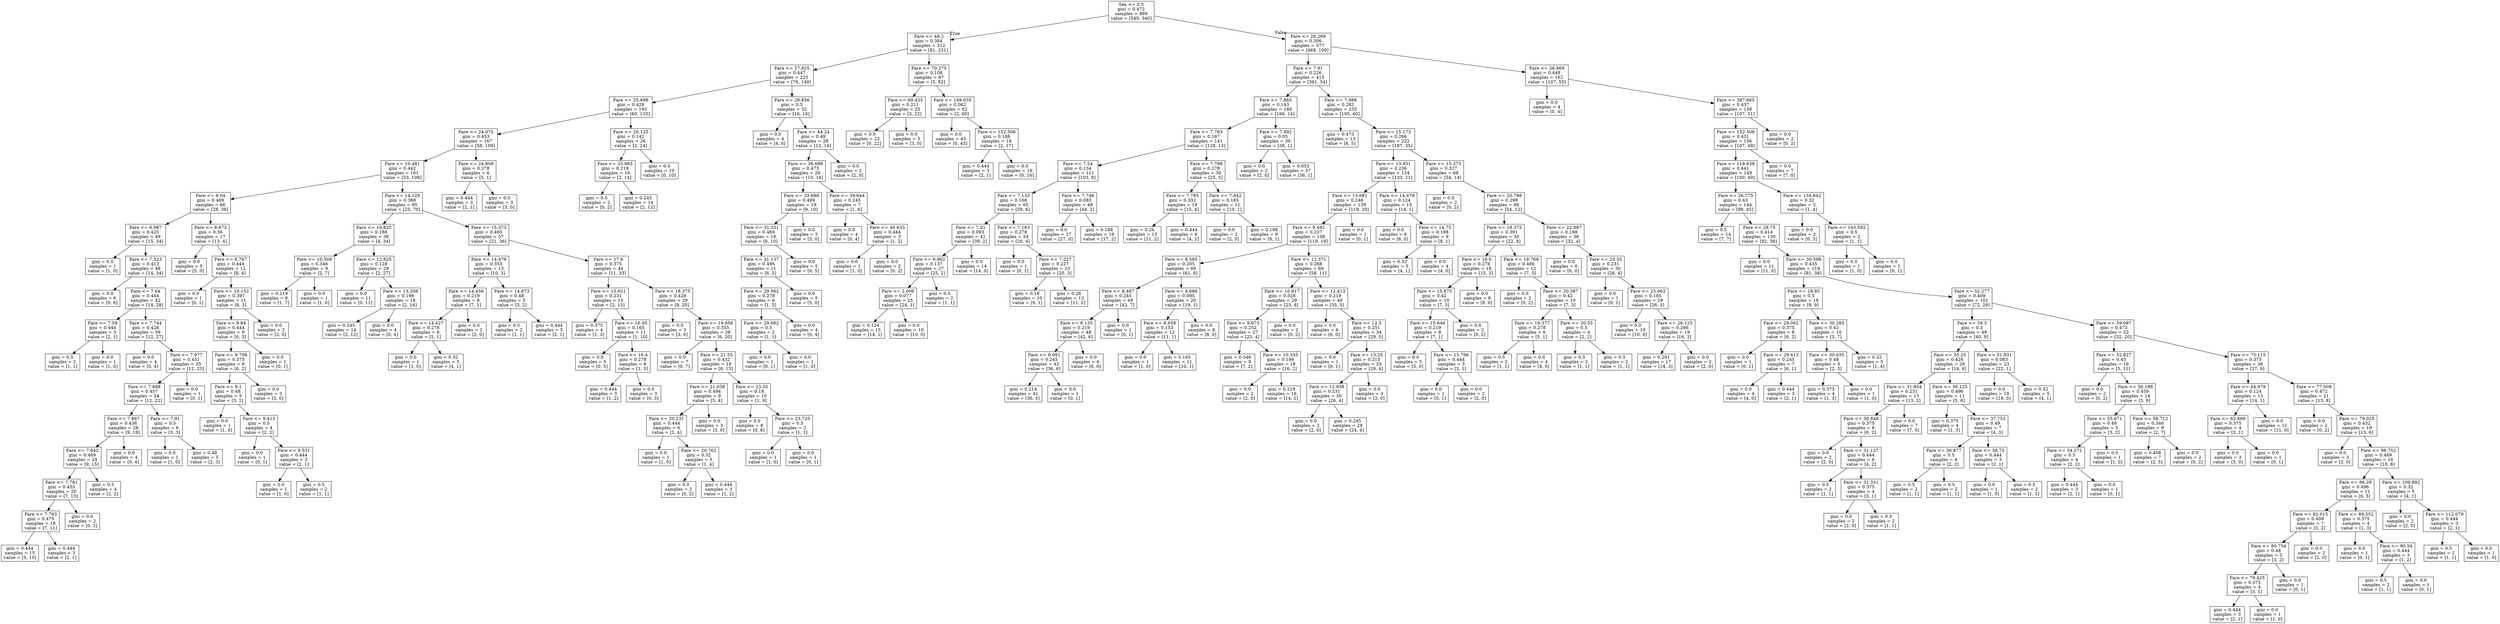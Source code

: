digraph Tree {
node [shape=box] ;
0 [label="Sex <= 0.5\ngini = 0.472\nsamples = 889\nvalue = [549, 340]"] ;
1 [label="Fare <= 48.2\ngini = 0.384\nsamples = 312\nvalue = [81, 231]"] ;
0 -> 1 [labeldistance=2.5, labelangle=45, headlabel="True"] ;
2 [label="Fare <= 27.825\ngini = 0.447\nsamples = 225\nvalue = [76, 149]"] ;
1 -> 2 ;
3 [label="Fare <= 25.698\ngini = 0.428\nsamples = 193\nvalue = [60, 133]"] ;
2 -> 3 ;
4 [label="Fare <= 24.075\ngini = 0.453\nsamples = 167\nvalue = [58, 109]"] ;
3 -> 4 ;
5 [label="Fare <= 10.481\ngini = 0.442\nsamples = 161\nvalue = [53, 108]"] ;
4 -> 5 ;
6 [label="Fare <= 8.04\ngini = 0.489\nsamples = 66\nvalue = [28, 38]"] ;
5 -> 6 ;
7 [label="Fare <= 6.987\ngini = 0.425\nsamples = 49\nvalue = [15, 34]"] ;
6 -> 7 ;
8 [label="gini = 0.0\nsamples = 1\nvalue = [1, 0]"] ;
7 -> 8 ;
9 [label="Fare <= 7.523\ngini = 0.413\nsamples = 48\nvalue = [14, 34]"] ;
7 -> 9 ;
10 [label="gini = 0.0\nsamples = 6\nvalue = [0, 6]"] ;
9 -> 10 ;
11 [label="Fare <= 7.64\ngini = 0.444\nsamples = 42\nvalue = [14, 28]"] ;
9 -> 11 ;
12 [label="Fare <= 7.59\ngini = 0.444\nsamples = 3\nvalue = [2, 1]"] ;
11 -> 12 ;
13 [label="gini = 0.5\nsamples = 2\nvalue = [1, 1]"] ;
12 -> 13 ;
14 [label="gini = 0.0\nsamples = 1\nvalue = [1, 0]"] ;
12 -> 14 ;
15 [label="Fare <= 7.744\ngini = 0.426\nsamples = 39\nvalue = [12, 27]"] ;
11 -> 15 ;
16 [label="gini = 0.0\nsamples = 4\nvalue = [0, 4]"] ;
15 -> 16 ;
17 [label="Fare <= 7.977\ngini = 0.451\nsamples = 35\nvalue = [12, 23]"] ;
15 -> 17 ;
18 [label="Fare <= 7.888\ngini = 0.457\nsamples = 34\nvalue = [12, 22]"] ;
17 -> 18 ;
19 [label="Fare <= 7.867\ngini = 0.436\nsamples = 28\nvalue = [9, 19]"] ;
18 -> 19 ;
20 [label="Fare <= 7.842\ngini = 0.469\nsamples = 24\nvalue = [9, 15]"] ;
19 -> 20 ;
21 [label="Fare <= 7.781\ngini = 0.455\nsamples = 20\nvalue = [7, 13]"] ;
20 -> 21 ;
22 [label="Fare <= 7.763\ngini = 0.475\nsamples = 18\nvalue = [7, 11]"] ;
21 -> 22 ;
23 [label="gini = 0.444\nsamples = 15\nvalue = [5, 10]"] ;
22 -> 23 ;
24 [label="gini = 0.444\nsamples = 3\nvalue = [2, 1]"] ;
22 -> 24 ;
25 [label="gini = 0.0\nsamples = 2\nvalue = [0, 2]"] ;
21 -> 25 ;
26 [label="gini = 0.5\nsamples = 4\nvalue = [2, 2]"] ;
20 -> 26 ;
27 [label="gini = 0.0\nsamples = 4\nvalue = [0, 4]"] ;
19 -> 27 ;
28 [label="Fare <= 7.91\ngini = 0.5\nsamples = 6\nvalue = [3, 3]"] ;
18 -> 28 ;
29 [label="gini = 0.0\nsamples = 1\nvalue = [1, 0]"] ;
28 -> 29 ;
30 [label="gini = 0.48\nsamples = 5\nvalue = [2, 3]"] ;
28 -> 30 ;
31 [label="gini = 0.0\nsamples = 1\nvalue = [0, 1]"] ;
17 -> 31 ;
32 [label="Fare <= 8.673\ngini = 0.36\nsamples = 17\nvalue = [13, 4]"] ;
6 -> 32 ;
33 [label="gini = 0.0\nsamples = 5\nvalue = [5, 0]"] ;
32 -> 33 ;
34 [label="Fare <= 8.767\ngini = 0.444\nsamples = 12\nvalue = [8, 4]"] ;
32 -> 34 ;
35 [label="gini = 0.0\nsamples = 1\nvalue = [0, 1]"] ;
34 -> 35 ;
36 [label="Fare <= 10.152\ngini = 0.397\nsamples = 11\nvalue = [8, 3]"] ;
34 -> 36 ;
37 [label="Fare <= 9.84\ngini = 0.444\nsamples = 9\nvalue = [6, 3]"] ;
36 -> 37 ;
38 [label="Fare <= 9.706\ngini = 0.375\nsamples = 8\nvalue = [6, 2]"] ;
37 -> 38 ;
39 [label="Fare <= 9.1\ngini = 0.48\nsamples = 5\nvalue = [3, 2]"] ;
38 -> 39 ;
40 [label="gini = 0.0\nsamples = 1\nvalue = [1, 0]"] ;
39 -> 40 ;
41 [label="Fare <= 9.413\ngini = 0.5\nsamples = 4\nvalue = [2, 2]"] ;
39 -> 41 ;
42 [label="gini = 0.0\nsamples = 1\nvalue = [0, 1]"] ;
41 -> 42 ;
43 [label="Fare <= 9.531\ngini = 0.444\nsamples = 3\nvalue = [2, 1]"] ;
41 -> 43 ;
44 [label="gini = 0.0\nsamples = 1\nvalue = [1, 0]"] ;
43 -> 44 ;
45 [label="gini = 0.5\nsamples = 2\nvalue = [1, 1]"] ;
43 -> 45 ;
46 [label="gini = 0.0\nsamples = 3\nvalue = [3, 0]"] ;
38 -> 46 ;
47 [label="gini = 0.0\nsamples = 1\nvalue = [0, 1]"] ;
37 -> 47 ;
48 [label="gini = 0.0\nsamples = 2\nvalue = [2, 0]"] ;
36 -> 48 ;
49 [label="Fare <= 14.129\ngini = 0.388\nsamples = 95\nvalue = [25, 70]"] ;
5 -> 49 ;
50 [label="Fare <= 10.825\ngini = 0.188\nsamples = 38\nvalue = [4, 34]"] ;
49 -> 50 ;
51 [label="Fare <= 10.508\ngini = 0.346\nsamples = 9\nvalue = [2, 7]"] ;
50 -> 51 ;
52 [label="gini = 0.219\nsamples = 8\nvalue = [1, 7]"] ;
51 -> 52 ;
53 [label="gini = 0.0\nsamples = 1\nvalue = [1, 0]"] ;
51 -> 53 ;
54 [label="Fare <= 12.825\ngini = 0.128\nsamples = 29\nvalue = [2, 27]"] ;
50 -> 54 ;
55 [label="gini = 0.0\nsamples = 11\nvalue = [0, 11]"] ;
54 -> 55 ;
56 [label="Fare <= 13.208\ngini = 0.198\nsamples = 18\nvalue = [2, 16]"] ;
54 -> 56 ;
57 [label="gini = 0.245\nsamples = 14\nvalue = [2, 12]"] ;
56 -> 57 ;
58 [label="gini = 0.0\nsamples = 4\nvalue = [0, 4]"] ;
56 -> 58 ;
59 [label="Fare <= 15.373\ngini = 0.465\nsamples = 57\nvalue = [21, 36]"] ;
49 -> 59 ;
60 [label="Fare <= 14.479\ngini = 0.355\nsamples = 13\nvalue = [10, 3]"] ;
59 -> 60 ;
61 [label="Fare <= 14.456\ngini = 0.219\nsamples = 8\nvalue = [7, 1]"] ;
60 -> 61 ;
62 [label="Fare <= 14.427\ngini = 0.278\nsamples = 6\nvalue = [5, 1]"] ;
61 -> 62 ;
63 [label="gini = 0.0\nsamples = 1\nvalue = [1, 0]"] ;
62 -> 63 ;
64 [label="gini = 0.32\nsamples = 5\nvalue = [4, 1]"] ;
62 -> 64 ;
65 [label="gini = 0.0\nsamples = 2\nvalue = [2, 0]"] ;
61 -> 65 ;
66 [label="Fare <= 14.873\ngini = 0.48\nsamples = 5\nvalue = [3, 2]"] ;
60 -> 66 ;
67 [label="gini = 0.5\nsamples = 2\nvalue = [1, 1]"] ;
66 -> 67 ;
68 [label="gini = 0.444\nsamples = 3\nvalue = [2, 1]"] ;
66 -> 68 ;
69 [label="Fare <= 17.6\ngini = 0.375\nsamples = 44\nvalue = [11, 33]"] ;
59 -> 69 ;
70 [label="Fare <= 15.621\ngini = 0.231\nsamples = 15\nvalue = [2, 13]"] ;
69 -> 70 ;
71 [label="gini = 0.375\nsamples = 4\nvalue = [1, 3]"] ;
70 -> 71 ;
72 [label="Fare <= 16.05\ngini = 0.165\nsamples = 11\nvalue = [1, 10]"] ;
70 -> 72 ;
73 [label="gini = 0.0\nsamples = 5\nvalue = [0, 5]"] ;
72 -> 73 ;
74 [label="Fare <= 16.4\ngini = 0.278\nsamples = 6\nvalue = [1, 5]"] ;
72 -> 74 ;
75 [label="gini = 0.444\nsamples = 3\nvalue = [1, 2]"] ;
74 -> 75 ;
76 [label="gini = 0.0\nsamples = 3\nvalue = [0, 3]"] ;
74 -> 76 ;
77 [label="Fare <= 18.375\ngini = 0.428\nsamples = 29\nvalue = [9, 20]"] ;
69 -> 77 ;
78 [label="gini = 0.0\nsamples = 3\nvalue = [3, 0]"] ;
77 -> 78 ;
79 [label="Fare <= 19.856\ngini = 0.355\nsamples = 26\nvalue = [6, 20]"] ;
77 -> 79 ;
80 [label="gini = 0.0\nsamples = 7\nvalue = [0, 7]"] ;
79 -> 80 ;
81 [label="Fare <= 21.55\ngini = 0.432\nsamples = 19\nvalue = [6, 13]"] ;
79 -> 81 ;
82 [label="Fare <= 21.038\ngini = 0.494\nsamples = 9\nvalue = [5, 4]"] ;
81 -> 82 ;
83 [label="Fare <= 20.231\ngini = 0.444\nsamples = 6\nvalue = [2, 4]"] ;
82 -> 83 ;
84 [label="gini = 0.0\nsamples = 1\nvalue = [1, 0]"] ;
83 -> 84 ;
85 [label="Fare <= 20.762\ngini = 0.32\nsamples = 5\nvalue = [1, 4]"] ;
83 -> 85 ;
86 [label="gini = 0.0\nsamples = 2\nvalue = [0, 2]"] ;
85 -> 86 ;
87 [label="gini = 0.444\nsamples = 3\nvalue = [1, 2]"] ;
85 -> 87 ;
88 [label="gini = 0.0\nsamples = 3\nvalue = [3, 0]"] ;
82 -> 88 ;
89 [label="Fare <= 23.35\ngini = 0.18\nsamples = 10\nvalue = [1, 9]"] ;
81 -> 89 ;
90 [label="gini = 0.0\nsamples = 8\nvalue = [0, 8]"] ;
89 -> 90 ;
91 [label="Fare <= 23.725\ngini = 0.5\nsamples = 2\nvalue = [1, 1]"] ;
89 -> 91 ;
92 [label="gini = 0.0\nsamples = 1\nvalue = [1, 0]"] ;
91 -> 92 ;
93 [label="gini = 0.0\nsamples = 1\nvalue = [0, 1]"] ;
91 -> 93 ;
94 [label="Fare <= 24.808\ngini = 0.278\nsamples = 6\nvalue = [5, 1]"] ;
4 -> 94 ;
95 [label="gini = 0.444\nsamples = 3\nvalue = [2, 1]"] ;
94 -> 95 ;
96 [label="gini = 0.0\nsamples = 3\nvalue = [3, 0]"] ;
94 -> 96 ;
97 [label="Fare <= 26.125\ngini = 0.142\nsamples = 26\nvalue = [2, 24]"] ;
3 -> 97 ;
98 [label="Fare <= 25.965\ngini = 0.219\nsamples = 16\nvalue = [2, 14]"] ;
97 -> 98 ;
99 [label="gini = 0.0\nsamples = 2\nvalue = [0, 2]"] ;
98 -> 99 ;
100 [label="gini = 0.245\nsamples = 14\nvalue = [2, 12]"] ;
98 -> 100 ;
101 [label="gini = 0.0\nsamples = 10\nvalue = [0, 10]"] ;
97 -> 101 ;
102 [label="Fare <= 28.856\ngini = 0.5\nsamples = 32\nvalue = [16, 16]"] ;
2 -> 102 ;
103 [label="gini = 0.0\nsamples = 4\nvalue = [4, 0]"] ;
102 -> 103 ;
104 [label="Fare <= 44.24\ngini = 0.49\nsamples = 28\nvalue = [12, 16]"] ;
102 -> 104 ;
105 [label="Fare <= 36.688\ngini = 0.473\nsamples = 26\nvalue = [10, 16]"] ;
104 -> 105 ;
106 [label="Fare <= 33.688\ngini = 0.499\nsamples = 19\nvalue = [9, 10]"] ;
105 -> 106 ;
107 [label="Fare <= 31.331\ngini = 0.469\nsamples = 16\nvalue = [6, 10]"] ;
106 -> 107 ;
108 [label="Fare <= 31.137\ngini = 0.496\nsamples = 11\nvalue = [6, 5]"] ;
107 -> 108 ;
109 [label="Fare <= 29.562\ngini = 0.278\nsamples = 6\nvalue = [1, 5]"] ;
108 -> 109 ;
110 [label="Fare <= 29.062\ngini = 0.5\nsamples = 2\nvalue = [1, 1]"] ;
109 -> 110 ;
111 [label="gini = 0.0\nsamples = 1\nvalue = [0, 1]"] ;
110 -> 111 ;
112 [label="gini = 0.0\nsamples = 1\nvalue = [1, 0]"] ;
110 -> 112 ;
113 [label="gini = 0.0\nsamples = 4\nvalue = [0, 4]"] ;
109 -> 113 ;
114 [label="gini = 0.0\nsamples = 5\nvalue = [5, 0]"] ;
108 -> 114 ;
115 [label="gini = 0.0\nsamples = 5\nvalue = [0, 5]"] ;
107 -> 115 ;
116 [label="gini = 0.0\nsamples = 3\nvalue = [3, 0]"] ;
106 -> 116 ;
117 [label="Fare <= 39.644\ngini = 0.245\nsamples = 7\nvalue = [1, 6]"] ;
105 -> 117 ;
118 [label="gini = 0.0\nsamples = 4\nvalue = [0, 4]"] ;
117 -> 118 ;
119 [label="Fare <= 40.633\ngini = 0.444\nsamples = 3\nvalue = [1, 2]"] ;
117 -> 119 ;
120 [label="gini = 0.0\nsamples = 1\nvalue = [1, 0]"] ;
119 -> 120 ;
121 [label="gini = 0.0\nsamples = 2\nvalue = [0, 2]"] ;
119 -> 121 ;
122 [label="gini = 0.0\nsamples = 2\nvalue = [2, 0]"] ;
104 -> 122 ;
123 [label="Fare <= 70.275\ngini = 0.108\nsamples = 87\nvalue = [5, 82]"] ;
1 -> 123 ;
124 [label="Fare <= 69.425\ngini = 0.211\nsamples = 25\nvalue = [3, 22]"] ;
123 -> 124 ;
125 [label="gini = 0.0\nsamples = 22\nvalue = [0, 22]"] ;
124 -> 125 ;
126 [label="gini = 0.0\nsamples = 3\nvalue = [3, 0]"] ;
124 -> 126 ;
127 [label="Fare <= 149.035\ngini = 0.062\nsamples = 62\nvalue = [2, 60]"] ;
123 -> 127 ;
128 [label="gini = 0.0\nsamples = 43\nvalue = [0, 43]"] ;
127 -> 128 ;
129 [label="Fare <= 152.506\ngini = 0.188\nsamples = 19\nvalue = [2, 17]"] ;
127 -> 129 ;
130 [label="gini = 0.444\nsamples = 3\nvalue = [2, 1]"] ;
129 -> 130 ;
131 [label="gini = 0.0\nsamples = 16\nvalue = [0, 16]"] ;
129 -> 131 ;
132 [label="Fare <= 26.269\ngini = 0.306\nsamples = 577\nvalue = [468, 109]"] ;
0 -> 132 [labeldistance=2.5, labelangle=-45, headlabel="False"] ;
133 [label="Fare <= 7.91\ngini = 0.226\nsamples = 415\nvalue = [361, 54]"] ;
132 -> 133 ;
134 [label="Fare <= 7.865\ngini = 0.143\nsamples = 180\nvalue = [166, 14]"] ;
133 -> 134 ;
135 [label="Fare <= 7.763\ngini = 0.167\nsamples = 141\nvalue = [128, 13]"] ;
134 -> 135 ;
136 [label="Fare <= 7.24\ngini = 0.134\nsamples = 111\nvalue = [103, 8]"] ;
135 -> 136 ;
137 [label="Fare <= 7.133\ngini = 0.168\nsamples = 65\nvalue = [59, 6]"] ;
136 -> 137 ;
138 [label="Fare <= 7.01\ngini = 0.093\nsamples = 41\nvalue = [39, 2]"] ;
137 -> 138 ;
139 [label="Fare <= 6.962\ngini = 0.137\nsamples = 27\nvalue = [25, 2]"] ;
138 -> 139 ;
140 [label="Fare <= 2.006\ngini = 0.077\nsamples = 25\nvalue = [24, 1]"] ;
139 -> 140 ;
141 [label="gini = 0.124\nsamples = 15\nvalue = [14, 1]"] ;
140 -> 141 ;
142 [label="gini = 0.0\nsamples = 10\nvalue = [10, 0]"] ;
140 -> 142 ;
143 [label="gini = 0.5\nsamples = 2\nvalue = [1, 1]"] ;
139 -> 143 ;
144 [label="gini = 0.0\nsamples = 14\nvalue = [14, 0]"] ;
138 -> 144 ;
145 [label="Fare <= 7.183\ngini = 0.278\nsamples = 24\nvalue = [20, 4]"] ;
137 -> 145 ;
146 [label="gini = 0.0\nsamples = 1\nvalue = [0, 1]"] ;
145 -> 146 ;
147 [label="Fare <= 7.227\ngini = 0.227\nsamples = 23\nvalue = [20, 3]"] ;
145 -> 147 ;
148 [label="gini = 0.18\nsamples = 10\nvalue = [9, 1]"] ;
147 -> 148 ;
149 [label="gini = 0.26\nsamples = 13\nvalue = [11, 2]"] ;
147 -> 149 ;
150 [label="Fare <= 7.746\ngini = 0.083\nsamples = 46\nvalue = [44, 2]"] ;
136 -> 150 ;
151 [label="gini = 0.0\nsamples = 27\nvalue = [27, 0]"] ;
150 -> 151 ;
152 [label="gini = 0.188\nsamples = 19\nvalue = [17, 2]"] ;
150 -> 152 ;
153 [label="Fare <= 7.798\ngini = 0.278\nsamples = 30\nvalue = [25, 5]"] ;
135 -> 153 ;
154 [label="Fare <= 7.785\ngini = 0.332\nsamples = 19\nvalue = [15, 4]"] ;
153 -> 154 ;
155 [label="gini = 0.26\nsamples = 13\nvalue = [11, 2]"] ;
154 -> 155 ;
156 [label="gini = 0.444\nsamples = 6\nvalue = [4, 2]"] ;
154 -> 156 ;
157 [label="Fare <= 7.842\ngini = 0.165\nsamples = 11\nvalue = [10, 1]"] ;
153 -> 157 ;
158 [label="gini = 0.0\nsamples = 2\nvalue = [2, 0]"] ;
157 -> 158 ;
159 [label="gini = 0.198\nsamples = 9\nvalue = [8, 1]"] ;
157 -> 159 ;
160 [label="Fare <= 7.892\ngini = 0.05\nsamples = 39\nvalue = [38, 1]"] ;
134 -> 160 ;
161 [label="gini = 0.0\nsamples = 2\nvalue = [2, 0]"] ;
160 -> 161 ;
162 [label="gini = 0.053\nsamples = 37\nvalue = [36, 1]"] ;
160 -> 162 ;
163 [label="Fare <= 7.988\ngini = 0.282\nsamples = 235\nvalue = [195, 40]"] ;
133 -> 163 ;
164 [label="gini = 0.473\nsamples = 13\nvalue = [8, 5]"] ;
163 -> 164 ;
165 [label="Fare <= 15.173\ngini = 0.266\nsamples = 222\nvalue = [187, 35]"] ;
163 -> 165 ;
166 [label="Fare <= 13.931\ngini = 0.236\nsamples = 154\nvalue = [133, 21]"] ;
165 -> 166 ;
167 [label="Fare <= 13.681\ngini = 0.246\nsamples = 139\nvalue = [119, 20]"] ;
166 -> 167 ;
168 [label="Fare <= 9.492\ngini = 0.237\nsamples = 138\nvalue = [119, 19]"] ;
167 -> 168 ;
169 [label="Fare <= 8.585\ngini = 0.205\nsamples = 69\nvalue = [61, 8]"] ;
168 -> 169 ;
170 [label="Fare <= 8.487\ngini = 0.245\nsamples = 49\nvalue = [42, 7]"] ;
169 -> 170 ;
171 [label="Fare <= 8.135\ngini = 0.219\nsamples = 48\nvalue = [42, 6]"] ;
170 -> 171 ;
172 [label="Fare <= 8.081\ngini = 0.245\nsamples = 42\nvalue = [36, 6]"] ;
171 -> 172 ;
173 [label="gini = 0.214\nsamples = 41\nvalue = [36, 5]"] ;
172 -> 173 ;
174 [label="gini = 0.0\nsamples = 1\nvalue = [0, 1]"] ;
172 -> 174 ;
175 [label="gini = 0.0\nsamples = 6\nvalue = [6, 0]"] ;
171 -> 175 ;
176 [label="gini = 0.0\nsamples = 1\nvalue = [0, 1]"] ;
170 -> 176 ;
177 [label="Fare <= 8.688\ngini = 0.095\nsamples = 20\nvalue = [19, 1]"] ;
169 -> 177 ;
178 [label="Fare <= 8.658\ngini = 0.153\nsamples = 12\nvalue = [11, 1]"] ;
177 -> 178 ;
179 [label="gini = 0.0\nsamples = 1\nvalue = [1, 0]"] ;
178 -> 179 ;
180 [label="gini = 0.165\nsamples = 11\nvalue = [10, 1]"] ;
178 -> 180 ;
181 [label="gini = 0.0\nsamples = 8\nvalue = [8, 0]"] ;
177 -> 181 ;
182 [label="Fare <= 11.371\ngini = 0.268\nsamples = 69\nvalue = [58, 11]"] ;
168 -> 182 ;
183 [label="Fare <= 10.817\ngini = 0.328\nsamples = 29\nvalue = [23, 6]"] ;
182 -> 183 ;
184 [label="Fare <= 9.673\ngini = 0.252\nsamples = 27\nvalue = [23, 4]"] ;
183 -> 184 ;
185 [label="gini = 0.346\nsamples = 9\nvalue = [7, 2]"] ;
184 -> 185 ;
186 [label="Fare <= 10.335\ngini = 0.198\nsamples = 18\nvalue = [16, 2]"] ;
184 -> 186 ;
187 [label="gini = 0.0\nsamples = 2\nvalue = [2, 0]"] ;
186 -> 187 ;
188 [label="gini = 0.219\nsamples = 16\nvalue = [14, 2]"] ;
186 -> 188 ;
189 [label="gini = 0.0\nsamples = 2\nvalue = [0, 2]"] ;
183 -> 189 ;
190 [label="Fare <= 12.413\ngini = 0.219\nsamples = 40\nvalue = [35, 5]"] ;
182 -> 190 ;
191 [label="gini = 0.0\nsamples = 6\nvalue = [6, 0]"] ;
190 -> 191 ;
192 [label="Fare <= 12.5\ngini = 0.251\nsamples = 34\nvalue = [29, 5]"] ;
190 -> 192 ;
193 [label="gini = 0.0\nsamples = 1\nvalue = [0, 1]"] ;
192 -> 193 ;
194 [label="Fare <= 13.25\ngini = 0.213\nsamples = 33\nvalue = [29, 4]"] ;
192 -> 194 ;
195 [label="Fare <= 12.938\ngini = 0.231\nsamples = 30\nvalue = [26, 4]"] ;
194 -> 195 ;
196 [label="gini = 0.0\nsamples = 2\nvalue = [2, 0]"] ;
195 -> 196 ;
197 [label="gini = 0.245\nsamples = 28\nvalue = [24, 4]"] ;
195 -> 197 ;
198 [label="gini = 0.0\nsamples = 3\nvalue = [3, 0]"] ;
194 -> 198 ;
199 [label="gini = 0.0\nsamples = 1\nvalue = [0, 1]"] ;
167 -> 199 ;
200 [label="Fare <= 14.479\ngini = 0.124\nsamples = 15\nvalue = [14, 1]"] ;
166 -> 200 ;
201 [label="gini = 0.0\nsamples = 6\nvalue = [6, 0]"] ;
200 -> 201 ;
202 [label="Fare <= 14.75\ngini = 0.198\nsamples = 9\nvalue = [8, 1]"] ;
200 -> 202 ;
203 [label="gini = 0.32\nsamples = 5\nvalue = [4, 1]"] ;
202 -> 203 ;
204 [label="gini = 0.0\nsamples = 4\nvalue = [4, 0]"] ;
202 -> 204 ;
205 [label="Fare <= 15.373\ngini = 0.327\nsamples = 68\nvalue = [54, 14]"] ;
165 -> 205 ;
206 [label="gini = 0.0\nsamples = 2\nvalue = [0, 2]"] ;
205 -> 206 ;
207 [label="Fare <= 20.788\ngini = 0.298\nsamples = 66\nvalue = [54, 12]"] ;
205 -> 207 ;
208 [label="Fare <= 18.375\ngini = 0.391\nsamples = 30\nvalue = [22, 8]"] ;
207 -> 208 ;
209 [label="Fare <= 16.0\ngini = 0.278\nsamples = 18\nvalue = [15, 3]"] ;
208 -> 209 ;
210 [label="Fare <= 15.875\ngini = 0.42\nsamples = 10\nvalue = [7, 3]"] ;
209 -> 210 ;
211 [label="Fare <= 15.646\ngini = 0.219\nsamples = 8\nvalue = [7, 1]"] ;
210 -> 211 ;
212 [label="gini = 0.0\nsamples = 5\nvalue = [5, 0]"] ;
211 -> 212 ;
213 [label="Fare <= 15.796\ngini = 0.444\nsamples = 3\nvalue = [2, 1]"] ;
211 -> 213 ;
214 [label="gini = 0.0\nsamples = 1\nvalue = [0, 1]"] ;
213 -> 214 ;
215 [label="gini = 0.0\nsamples = 2\nvalue = [2, 0]"] ;
213 -> 215 ;
216 [label="gini = 0.0\nsamples = 2\nvalue = [0, 2]"] ;
210 -> 216 ;
217 [label="gini = 0.0\nsamples = 8\nvalue = [8, 0]"] ;
209 -> 217 ;
218 [label="Fare <= 18.769\ngini = 0.486\nsamples = 12\nvalue = [7, 5]"] ;
208 -> 218 ;
219 [label="gini = 0.0\nsamples = 2\nvalue = [0, 2]"] ;
218 -> 219 ;
220 [label="Fare <= 20.387\ngini = 0.42\nsamples = 10\nvalue = [7, 3]"] ;
218 -> 220 ;
221 [label="Fare <= 19.377\ngini = 0.278\nsamples = 6\nvalue = [5, 1]"] ;
220 -> 221 ;
222 [label="gini = 0.5\nsamples = 2\nvalue = [1, 1]"] ;
221 -> 222 ;
223 [label="gini = 0.0\nsamples = 4\nvalue = [4, 0]"] ;
221 -> 223 ;
224 [label="Fare <= 20.55\ngini = 0.5\nsamples = 4\nvalue = [2, 2]"] ;
220 -> 224 ;
225 [label="gini = 0.5\nsamples = 2\nvalue = [1, 1]"] ;
224 -> 225 ;
226 [label="gini = 0.5\nsamples = 2\nvalue = [1, 1]"] ;
224 -> 226 ;
227 [label="Fare <= 22.887\ngini = 0.198\nsamples = 36\nvalue = [32, 4]"] ;
207 -> 227 ;
228 [label="gini = 0.0\nsamples = 6\nvalue = [6, 0]"] ;
227 -> 228 ;
229 [label="Fare <= 23.35\ngini = 0.231\nsamples = 30\nvalue = [26, 4]"] ;
227 -> 229 ;
230 [label="gini = 0.0\nsamples = 1\nvalue = [0, 1]"] ;
229 -> 230 ;
231 [label="Fare <= 25.962\ngini = 0.185\nsamples = 29\nvalue = [26, 3]"] ;
229 -> 231 ;
232 [label="gini = 0.0\nsamples = 10\nvalue = [10, 0]"] ;
231 -> 232 ;
233 [label="Fare <= 26.125\ngini = 0.266\nsamples = 19\nvalue = [16, 3]"] ;
231 -> 233 ;
234 [label="gini = 0.291\nsamples = 17\nvalue = [14, 3]"] ;
233 -> 234 ;
235 [label="gini = 0.0\nsamples = 2\nvalue = [2, 0]"] ;
233 -> 235 ;
236 [label="Fare <= 26.469\ngini = 0.448\nsamples = 162\nvalue = [107, 55]"] ;
132 -> 236 ;
237 [label="gini = 0.0\nsamples = 4\nvalue = [0, 4]"] ;
236 -> 237 ;
238 [label="Fare <= 387.665\ngini = 0.437\nsamples = 158\nvalue = [107, 51]"] ;
236 -> 238 ;
239 [label="Fare <= 152.506\ngini = 0.431\nsamples = 156\nvalue = [107, 49]"] ;
238 -> 239 ;
240 [label="Fare <= 116.638\ngini = 0.441\nsamples = 149\nvalue = [100, 49]"] ;
239 -> 240 ;
241 [label="Fare <= 26.775\ngini = 0.43\nsamples = 144\nvalue = [99, 45]"] ;
240 -> 241 ;
242 [label="gini = 0.5\nsamples = 14\nvalue = [7, 7]"] ;
241 -> 242 ;
243 [label="Fare <= 28.75\ngini = 0.414\nsamples = 130\nvalue = [92, 38]"] ;
241 -> 243 ;
244 [label="gini = 0.0\nsamples = 11\nvalue = [11, 0]"] ;
243 -> 244 ;
245 [label="Fare <= 30.598\ngini = 0.435\nsamples = 119\nvalue = [81, 38]"] ;
243 -> 245 ;
246 [label="Fare <= 29.85\ngini = 0.5\nsamples = 18\nvalue = [9, 9]"] ;
245 -> 246 ;
247 [label="Fare <= 29.062\ngini = 0.375\nsamples = 8\nvalue = [6, 2]"] ;
246 -> 247 ;
248 [label="gini = 0.0\nsamples = 1\nvalue = [0, 1]"] ;
247 -> 248 ;
249 [label="Fare <= 29.413\ngini = 0.245\nsamples = 7\nvalue = [6, 1]"] ;
247 -> 249 ;
250 [label="gini = 0.0\nsamples = 4\nvalue = [4, 0]"] ;
249 -> 250 ;
251 [label="gini = 0.444\nsamples = 3\nvalue = [2, 1]"] ;
249 -> 251 ;
252 [label="Fare <= 30.285\ngini = 0.42\nsamples = 10\nvalue = [3, 7]"] ;
246 -> 252 ;
253 [label="Fare <= 30.035\ngini = 0.48\nsamples = 5\nvalue = [2, 3]"] ;
252 -> 253 ;
254 [label="gini = 0.375\nsamples = 4\nvalue = [1, 3]"] ;
253 -> 254 ;
255 [label="gini = 0.0\nsamples = 1\nvalue = [1, 0]"] ;
253 -> 255 ;
256 [label="gini = 0.32\nsamples = 5\nvalue = [1, 4]"] ;
252 -> 256 ;
257 [label="Fare <= 52.277\ngini = 0.409\nsamples = 101\nvalue = [72, 29]"] ;
245 -> 257 ;
258 [label="Fare <= 39.3\ngini = 0.3\nsamples = 49\nvalue = [40, 9]"] ;
257 -> 258 ;
259 [label="Fare <= 35.25\ngini = 0.426\nsamples = 26\nvalue = [18, 8]"] ;
258 -> 259 ;
260 [label="Fare <= 31.854\ngini = 0.231\nsamples = 15\nvalue = [13, 2]"] ;
259 -> 260 ;
261 [label="Fare <= 30.848\ngini = 0.375\nsamples = 8\nvalue = [6, 2]"] ;
260 -> 261 ;
262 [label="gini = 0.0\nsamples = 2\nvalue = [2, 0]"] ;
261 -> 262 ;
263 [label="Fare <= 31.137\ngini = 0.444\nsamples = 6\nvalue = [4, 2]"] ;
261 -> 263 ;
264 [label="gini = 0.5\nsamples = 2\nvalue = [1, 1]"] ;
263 -> 264 ;
265 [label="Fare <= 31.331\ngini = 0.375\nsamples = 4\nvalue = [3, 1]"] ;
263 -> 265 ;
266 [label="gini = 0.0\nsamples = 2\nvalue = [2, 0]"] ;
265 -> 266 ;
267 [label="gini = 0.5\nsamples = 2\nvalue = [1, 1]"] ;
265 -> 267 ;
268 [label="gini = 0.0\nsamples = 7\nvalue = [7, 0]"] ;
260 -> 268 ;
269 [label="Fare <= 36.125\ngini = 0.496\nsamples = 11\nvalue = [5, 6]"] ;
259 -> 269 ;
270 [label="gini = 0.375\nsamples = 4\nvalue = [1, 3]"] ;
269 -> 270 ;
271 [label="Fare <= 37.752\ngini = 0.49\nsamples = 7\nvalue = [4, 3]"] ;
269 -> 271 ;
272 [label="Fare <= 36.877\ngini = 0.5\nsamples = 4\nvalue = [2, 2]"] ;
271 -> 272 ;
273 [label="gini = 0.5\nsamples = 2\nvalue = [1, 1]"] ;
272 -> 273 ;
274 [label="gini = 0.5\nsamples = 2\nvalue = [1, 1]"] ;
272 -> 274 ;
275 [label="Fare <= 38.75\ngini = 0.444\nsamples = 3\nvalue = [2, 1]"] ;
271 -> 275 ;
276 [label="gini = 0.0\nsamples = 1\nvalue = [1, 0]"] ;
275 -> 276 ;
277 [label="gini = 0.5\nsamples = 2\nvalue = [1, 1]"] ;
275 -> 277 ;
278 [label="Fare <= 51.931\ngini = 0.083\nsamples = 23\nvalue = [22, 1]"] ;
258 -> 278 ;
279 [label="gini = 0.0\nsamples = 18\nvalue = [18, 0]"] ;
278 -> 279 ;
280 [label="gini = 0.32\nsamples = 5\nvalue = [4, 1]"] ;
278 -> 280 ;
281 [label="Fare <= 59.087\ngini = 0.473\nsamples = 52\nvalue = [32, 20]"] ;
257 -> 281 ;
282 [label="Fare <= 52.827\ngini = 0.43\nsamples = 16\nvalue = [5, 11]"] ;
281 -> 282 ;
283 [label="gini = 0.0\nsamples = 2\nvalue = [0, 2]"] ;
282 -> 283 ;
284 [label="Fare <= 56.198\ngini = 0.459\nsamples = 14\nvalue = [5, 9]"] ;
282 -> 284 ;
285 [label="Fare <= 55.671\ngini = 0.48\nsamples = 5\nvalue = [3, 2]"] ;
284 -> 285 ;
286 [label="Fare <= 54.271\ngini = 0.5\nsamples = 4\nvalue = [2, 2]"] ;
285 -> 286 ;
287 [label="gini = 0.444\nsamples = 3\nvalue = [2, 1]"] ;
286 -> 287 ;
288 [label="gini = 0.0\nsamples = 1\nvalue = [0, 1]"] ;
286 -> 288 ;
289 [label="gini = 0.0\nsamples = 1\nvalue = [1, 0]"] ;
285 -> 289 ;
290 [label="Fare <= 56.712\ngini = 0.346\nsamples = 9\nvalue = [2, 7]"] ;
284 -> 290 ;
291 [label="gini = 0.408\nsamples = 7\nvalue = [2, 5]"] ;
290 -> 291 ;
292 [label="gini = 0.0\nsamples = 2\nvalue = [0, 2]"] ;
290 -> 292 ;
293 [label="Fare <= 75.115\ngini = 0.375\nsamples = 36\nvalue = [27, 9]"] ;
281 -> 293 ;
294 [label="Fare <= 64.979\ngini = 0.124\nsamples = 15\nvalue = [14, 1]"] ;
293 -> 294 ;
295 [label="Fare <= 62.669\ngini = 0.375\nsamples = 4\nvalue = [3, 1]"] ;
294 -> 295 ;
296 [label="gini = 0.0\nsamples = 3\nvalue = [3, 0]"] ;
295 -> 296 ;
297 [label="gini = 0.0\nsamples = 1\nvalue = [0, 1]"] ;
295 -> 297 ;
298 [label="gini = 0.0\nsamples = 11\nvalue = [11, 0]"] ;
294 -> 298 ;
299 [label="Fare <= 77.008\ngini = 0.472\nsamples = 21\nvalue = [13, 8]"] ;
293 -> 299 ;
300 [label="gini = 0.0\nsamples = 2\nvalue = [0, 2]"] ;
299 -> 300 ;
301 [label="Fare <= 79.025\ngini = 0.432\nsamples = 19\nvalue = [13, 6]"] ;
299 -> 301 ;
302 [label="gini = 0.0\nsamples = 3\nvalue = [3, 0]"] ;
301 -> 302 ;
303 [label="Fare <= 98.752\ngini = 0.469\nsamples = 16\nvalue = [10, 6]"] ;
301 -> 303 ;
304 [label="Fare <= 86.29\ngini = 0.496\nsamples = 11\nvalue = [6, 5]"] ;
303 -> 304 ;
305 [label="Fare <= 82.015\ngini = 0.408\nsamples = 7\nvalue = [5, 2]"] ;
304 -> 305 ;
306 [label="Fare <= 80.754\ngini = 0.48\nsamples = 5\nvalue = [3, 2]"] ;
305 -> 306 ;
307 [label="Fare <= 79.425\ngini = 0.375\nsamples = 4\nvalue = [3, 1]"] ;
306 -> 307 ;
308 [label="gini = 0.444\nsamples = 3\nvalue = [2, 1]"] ;
307 -> 308 ;
309 [label="gini = 0.0\nsamples = 1\nvalue = [1, 0]"] ;
307 -> 309 ;
310 [label="gini = 0.0\nsamples = 1\nvalue = [0, 1]"] ;
306 -> 310 ;
311 [label="gini = 0.0\nsamples = 2\nvalue = [2, 0]"] ;
305 -> 311 ;
312 [label="Fare <= 89.552\ngini = 0.375\nsamples = 4\nvalue = [1, 3]"] ;
304 -> 312 ;
313 [label="gini = 0.0\nsamples = 1\nvalue = [0, 1]"] ;
312 -> 313 ;
314 [label="Fare <= 90.54\ngini = 0.444\nsamples = 3\nvalue = [1, 2]"] ;
312 -> 314 ;
315 [label="gini = 0.5\nsamples = 2\nvalue = [1, 1]"] ;
314 -> 315 ;
316 [label="gini = 0.0\nsamples = 1\nvalue = [0, 1]"] ;
314 -> 316 ;
317 [label="Fare <= 109.892\ngini = 0.32\nsamples = 5\nvalue = [4, 1]"] ;
303 -> 317 ;
318 [label="gini = 0.0\nsamples = 2\nvalue = [2, 0]"] ;
317 -> 318 ;
319 [label="Fare <= 112.079\ngini = 0.444\nsamples = 3\nvalue = [2, 1]"] ;
317 -> 319 ;
320 [label="gini = 0.5\nsamples = 2\nvalue = [1, 1]"] ;
319 -> 320 ;
321 [label="gini = 0.0\nsamples = 1\nvalue = [1, 0]"] ;
319 -> 321 ;
322 [label="Fare <= 134.642\ngini = 0.32\nsamples = 5\nvalue = [1, 4]"] ;
240 -> 322 ;
323 [label="gini = 0.0\nsamples = 3\nvalue = [0, 3]"] ;
322 -> 323 ;
324 [label="Fare <= 143.592\ngini = 0.5\nsamples = 2\nvalue = [1, 1]"] ;
322 -> 324 ;
325 [label="gini = 0.0\nsamples = 1\nvalue = [1, 0]"] ;
324 -> 325 ;
326 [label="gini = 0.0\nsamples = 1\nvalue = [0, 1]"] ;
324 -> 326 ;
327 [label="gini = 0.0\nsamples = 7\nvalue = [7, 0]"] ;
239 -> 327 ;
328 [label="gini = 0.0\nsamples = 2\nvalue = [0, 2]"] ;
238 -> 328 ;
}